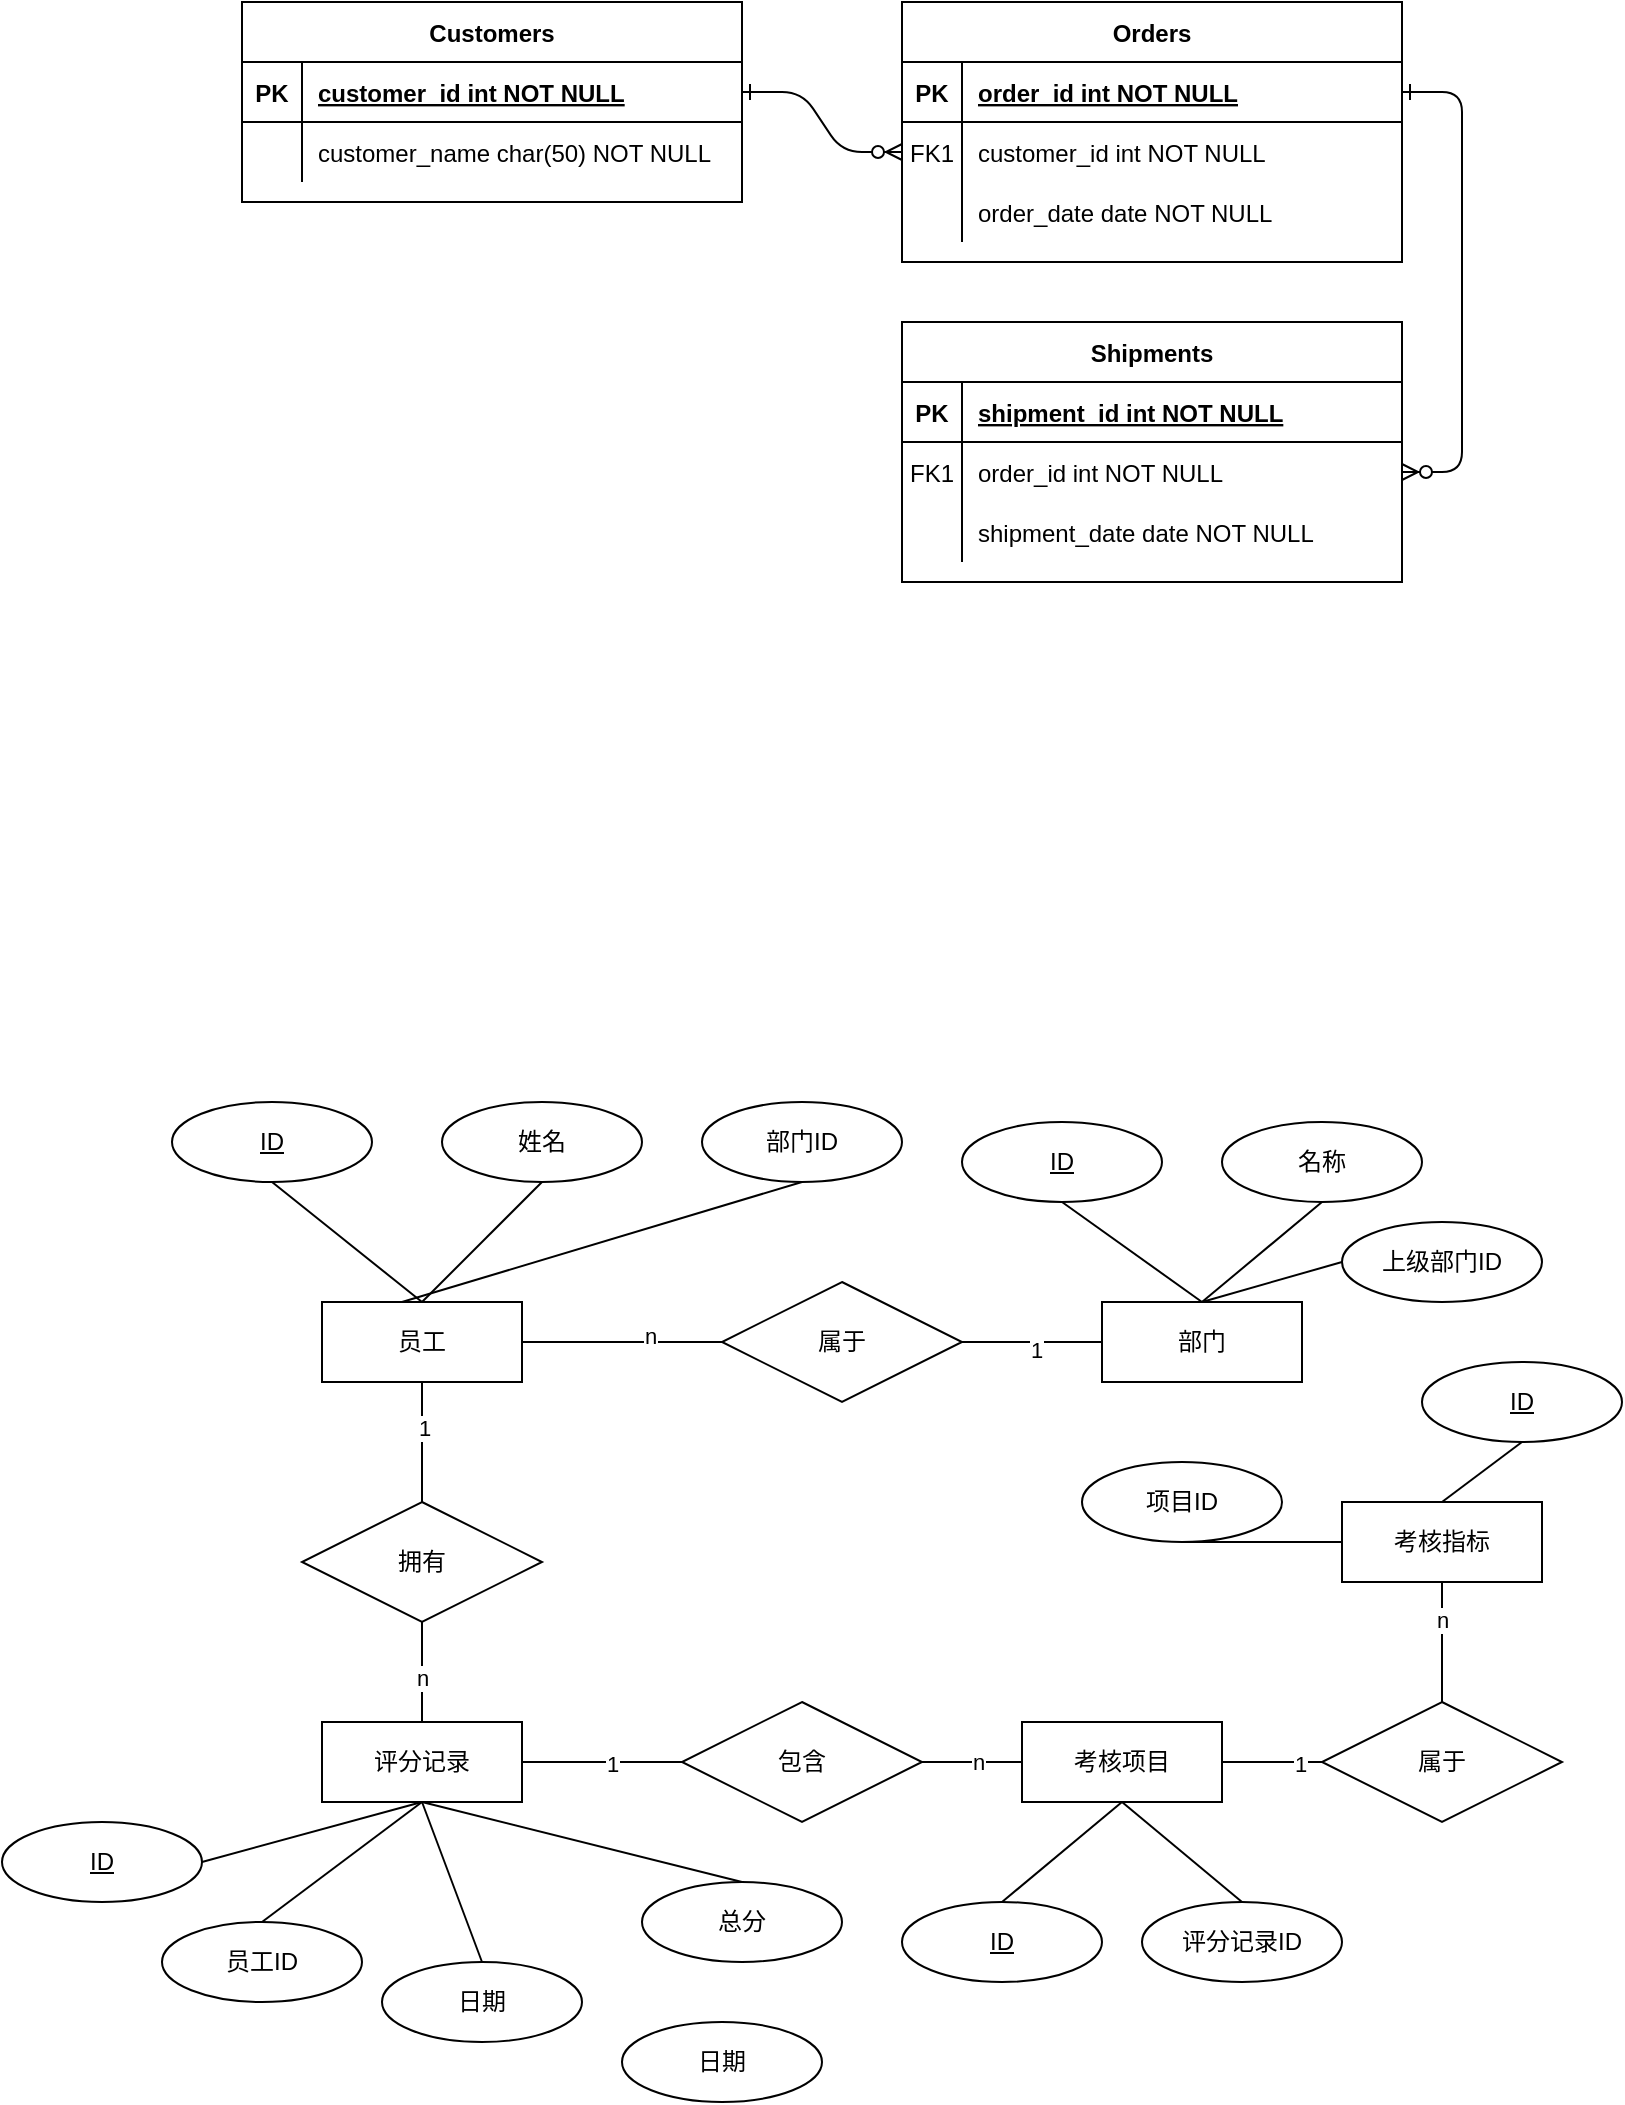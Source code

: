 <mxfile version="21.6.5" type="github">
  <diagram id="R2lEEEUBdFMjLlhIrx00" name="Page-1">
    <mxGraphModel dx="1386" dy="751" grid="1" gridSize="10" guides="1" tooltips="1" connect="1" arrows="1" fold="1" page="1" pageScale="1" pageWidth="850" pageHeight="1100" math="0" shadow="0" extFonts="Permanent Marker^https://fonts.googleapis.com/css?family=Permanent+Marker">
      <root>
        <mxCell id="0" />
        <mxCell id="1" parent="0" />
        <mxCell id="C-vyLk0tnHw3VtMMgP7b-1" value="" style="edgeStyle=entityRelationEdgeStyle;endArrow=ERzeroToMany;startArrow=ERone;endFill=1;startFill=0;" parent="1" source="C-vyLk0tnHw3VtMMgP7b-24" target="C-vyLk0tnHw3VtMMgP7b-6" edge="1">
          <mxGeometry width="100" height="100" relative="1" as="geometry">
            <mxPoint x="340" y="720" as="sourcePoint" />
            <mxPoint x="440" y="620" as="targetPoint" />
          </mxGeometry>
        </mxCell>
        <mxCell id="C-vyLk0tnHw3VtMMgP7b-12" value="" style="edgeStyle=entityRelationEdgeStyle;endArrow=ERzeroToMany;startArrow=ERone;endFill=1;startFill=0;" parent="1" source="C-vyLk0tnHw3VtMMgP7b-3" target="C-vyLk0tnHw3VtMMgP7b-17" edge="1">
          <mxGeometry width="100" height="100" relative="1" as="geometry">
            <mxPoint x="400" y="180" as="sourcePoint" />
            <mxPoint x="460" y="205" as="targetPoint" />
          </mxGeometry>
        </mxCell>
        <mxCell id="C-vyLk0tnHw3VtMMgP7b-2" value="Orders" style="shape=table;startSize=30;container=1;collapsible=1;childLayout=tableLayout;fixedRows=1;rowLines=0;fontStyle=1;align=center;resizeLast=1;" parent="1" vertex="1">
          <mxGeometry x="450" y="120" width="250" height="130" as="geometry" />
        </mxCell>
        <mxCell id="C-vyLk0tnHw3VtMMgP7b-3" value="" style="shape=partialRectangle;collapsible=0;dropTarget=0;pointerEvents=0;fillColor=none;points=[[0,0.5],[1,0.5]];portConstraint=eastwest;top=0;left=0;right=0;bottom=1;" parent="C-vyLk0tnHw3VtMMgP7b-2" vertex="1">
          <mxGeometry y="30" width="250" height="30" as="geometry" />
        </mxCell>
        <mxCell id="C-vyLk0tnHw3VtMMgP7b-4" value="PK" style="shape=partialRectangle;overflow=hidden;connectable=0;fillColor=none;top=0;left=0;bottom=0;right=0;fontStyle=1;" parent="C-vyLk0tnHw3VtMMgP7b-3" vertex="1">
          <mxGeometry width="30" height="30" as="geometry" />
        </mxCell>
        <mxCell id="C-vyLk0tnHw3VtMMgP7b-5" value="order_id int NOT NULL " style="shape=partialRectangle;overflow=hidden;connectable=0;fillColor=none;top=0;left=0;bottom=0;right=0;align=left;spacingLeft=6;fontStyle=5;" parent="C-vyLk0tnHw3VtMMgP7b-3" vertex="1">
          <mxGeometry x="30" width="220" height="30" as="geometry" />
        </mxCell>
        <mxCell id="C-vyLk0tnHw3VtMMgP7b-6" value="" style="shape=partialRectangle;collapsible=0;dropTarget=0;pointerEvents=0;fillColor=none;points=[[0,0.5],[1,0.5]];portConstraint=eastwest;top=0;left=0;right=0;bottom=0;" parent="C-vyLk0tnHw3VtMMgP7b-2" vertex="1">
          <mxGeometry y="60" width="250" height="30" as="geometry" />
        </mxCell>
        <mxCell id="C-vyLk0tnHw3VtMMgP7b-7" value="FK1" style="shape=partialRectangle;overflow=hidden;connectable=0;fillColor=none;top=0;left=0;bottom=0;right=0;" parent="C-vyLk0tnHw3VtMMgP7b-6" vertex="1">
          <mxGeometry width="30" height="30" as="geometry" />
        </mxCell>
        <mxCell id="C-vyLk0tnHw3VtMMgP7b-8" value="customer_id int NOT NULL" style="shape=partialRectangle;overflow=hidden;connectable=0;fillColor=none;top=0;left=0;bottom=0;right=0;align=left;spacingLeft=6;" parent="C-vyLk0tnHw3VtMMgP7b-6" vertex="1">
          <mxGeometry x="30" width="220" height="30" as="geometry" />
        </mxCell>
        <mxCell id="C-vyLk0tnHw3VtMMgP7b-9" value="" style="shape=partialRectangle;collapsible=0;dropTarget=0;pointerEvents=0;fillColor=none;points=[[0,0.5],[1,0.5]];portConstraint=eastwest;top=0;left=0;right=0;bottom=0;" parent="C-vyLk0tnHw3VtMMgP7b-2" vertex="1">
          <mxGeometry y="90" width="250" height="30" as="geometry" />
        </mxCell>
        <mxCell id="C-vyLk0tnHw3VtMMgP7b-10" value="" style="shape=partialRectangle;overflow=hidden;connectable=0;fillColor=none;top=0;left=0;bottom=0;right=0;" parent="C-vyLk0tnHw3VtMMgP7b-9" vertex="1">
          <mxGeometry width="30" height="30" as="geometry" />
        </mxCell>
        <mxCell id="C-vyLk0tnHw3VtMMgP7b-11" value="order_date date NOT NULL" style="shape=partialRectangle;overflow=hidden;connectable=0;fillColor=none;top=0;left=0;bottom=0;right=0;align=left;spacingLeft=6;" parent="C-vyLk0tnHw3VtMMgP7b-9" vertex="1">
          <mxGeometry x="30" width="220" height="30" as="geometry" />
        </mxCell>
        <mxCell id="C-vyLk0tnHw3VtMMgP7b-13" value="Shipments" style="shape=table;startSize=30;container=1;collapsible=1;childLayout=tableLayout;fixedRows=1;rowLines=0;fontStyle=1;align=center;resizeLast=1;" parent="1" vertex="1">
          <mxGeometry x="450" y="280" width="250" height="130" as="geometry" />
        </mxCell>
        <mxCell id="C-vyLk0tnHw3VtMMgP7b-14" value="" style="shape=partialRectangle;collapsible=0;dropTarget=0;pointerEvents=0;fillColor=none;points=[[0,0.5],[1,0.5]];portConstraint=eastwest;top=0;left=0;right=0;bottom=1;" parent="C-vyLk0tnHw3VtMMgP7b-13" vertex="1">
          <mxGeometry y="30" width="250" height="30" as="geometry" />
        </mxCell>
        <mxCell id="C-vyLk0tnHw3VtMMgP7b-15" value="PK" style="shape=partialRectangle;overflow=hidden;connectable=0;fillColor=none;top=0;left=0;bottom=0;right=0;fontStyle=1;" parent="C-vyLk0tnHw3VtMMgP7b-14" vertex="1">
          <mxGeometry width="30" height="30" as="geometry" />
        </mxCell>
        <mxCell id="C-vyLk0tnHw3VtMMgP7b-16" value="shipment_id int NOT NULL " style="shape=partialRectangle;overflow=hidden;connectable=0;fillColor=none;top=0;left=0;bottom=0;right=0;align=left;spacingLeft=6;fontStyle=5;" parent="C-vyLk0tnHw3VtMMgP7b-14" vertex="1">
          <mxGeometry x="30" width="220" height="30" as="geometry" />
        </mxCell>
        <mxCell id="C-vyLk0tnHw3VtMMgP7b-17" value="" style="shape=partialRectangle;collapsible=0;dropTarget=0;pointerEvents=0;fillColor=none;points=[[0,0.5],[1,0.5]];portConstraint=eastwest;top=0;left=0;right=0;bottom=0;" parent="C-vyLk0tnHw3VtMMgP7b-13" vertex="1">
          <mxGeometry y="60" width="250" height="30" as="geometry" />
        </mxCell>
        <mxCell id="C-vyLk0tnHw3VtMMgP7b-18" value="FK1" style="shape=partialRectangle;overflow=hidden;connectable=0;fillColor=none;top=0;left=0;bottom=0;right=0;" parent="C-vyLk0tnHw3VtMMgP7b-17" vertex="1">
          <mxGeometry width="30" height="30" as="geometry" />
        </mxCell>
        <mxCell id="C-vyLk0tnHw3VtMMgP7b-19" value="order_id int NOT NULL" style="shape=partialRectangle;overflow=hidden;connectable=0;fillColor=none;top=0;left=0;bottom=0;right=0;align=left;spacingLeft=6;" parent="C-vyLk0tnHw3VtMMgP7b-17" vertex="1">
          <mxGeometry x="30" width="220" height="30" as="geometry" />
        </mxCell>
        <mxCell id="C-vyLk0tnHw3VtMMgP7b-20" value="" style="shape=partialRectangle;collapsible=0;dropTarget=0;pointerEvents=0;fillColor=none;points=[[0,0.5],[1,0.5]];portConstraint=eastwest;top=0;left=0;right=0;bottom=0;" parent="C-vyLk0tnHw3VtMMgP7b-13" vertex="1">
          <mxGeometry y="90" width="250" height="30" as="geometry" />
        </mxCell>
        <mxCell id="C-vyLk0tnHw3VtMMgP7b-21" value="" style="shape=partialRectangle;overflow=hidden;connectable=0;fillColor=none;top=0;left=0;bottom=0;right=0;" parent="C-vyLk0tnHw3VtMMgP7b-20" vertex="1">
          <mxGeometry width="30" height="30" as="geometry" />
        </mxCell>
        <mxCell id="C-vyLk0tnHw3VtMMgP7b-22" value="shipment_date date NOT NULL" style="shape=partialRectangle;overflow=hidden;connectable=0;fillColor=none;top=0;left=0;bottom=0;right=0;align=left;spacingLeft=6;" parent="C-vyLk0tnHw3VtMMgP7b-20" vertex="1">
          <mxGeometry x="30" width="220" height="30" as="geometry" />
        </mxCell>
        <mxCell id="C-vyLk0tnHw3VtMMgP7b-23" value="Customers" style="shape=table;startSize=30;container=1;collapsible=1;childLayout=tableLayout;fixedRows=1;rowLines=0;fontStyle=1;align=center;resizeLast=1;" parent="1" vertex="1">
          <mxGeometry x="120" y="120" width="250" height="100" as="geometry" />
        </mxCell>
        <mxCell id="C-vyLk0tnHw3VtMMgP7b-24" value="" style="shape=partialRectangle;collapsible=0;dropTarget=0;pointerEvents=0;fillColor=none;points=[[0,0.5],[1,0.5]];portConstraint=eastwest;top=0;left=0;right=0;bottom=1;" parent="C-vyLk0tnHw3VtMMgP7b-23" vertex="1">
          <mxGeometry y="30" width="250" height="30" as="geometry" />
        </mxCell>
        <mxCell id="C-vyLk0tnHw3VtMMgP7b-25" value="PK" style="shape=partialRectangle;overflow=hidden;connectable=0;fillColor=none;top=0;left=0;bottom=0;right=0;fontStyle=1;" parent="C-vyLk0tnHw3VtMMgP7b-24" vertex="1">
          <mxGeometry width="30" height="30" as="geometry" />
        </mxCell>
        <mxCell id="C-vyLk0tnHw3VtMMgP7b-26" value="customer_id int NOT NULL " style="shape=partialRectangle;overflow=hidden;connectable=0;fillColor=none;top=0;left=0;bottom=0;right=0;align=left;spacingLeft=6;fontStyle=5;" parent="C-vyLk0tnHw3VtMMgP7b-24" vertex="1">
          <mxGeometry x="30" width="220" height="30" as="geometry" />
        </mxCell>
        <mxCell id="C-vyLk0tnHw3VtMMgP7b-27" value="" style="shape=partialRectangle;collapsible=0;dropTarget=0;pointerEvents=0;fillColor=none;points=[[0,0.5],[1,0.5]];portConstraint=eastwest;top=0;left=0;right=0;bottom=0;" parent="C-vyLk0tnHw3VtMMgP7b-23" vertex="1">
          <mxGeometry y="60" width="250" height="30" as="geometry" />
        </mxCell>
        <mxCell id="C-vyLk0tnHw3VtMMgP7b-28" value="" style="shape=partialRectangle;overflow=hidden;connectable=0;fillColor=none;top=0;left=0;bottom=0;right=0;" parent="C-vyLk0tnHw3VtMMgP7b-27" vertex="1">
          <mxGeometry width="30" height="30" as="geometry" />
        </mxCell>
        <mxCell id="C-vyLk0tnHw3VtMMgP7b-29" value="customer_name char(50) NOT NULL" style="shape=partialRectangle;overflow=hidden;connectable=0;fillColor=none;top=0;left=0;bottom=0;right=0;align=left;spacingLeft=6;" parent="C-vyLk0tnHw3VtMMgP7b-27" vertex="1">
          <mxGeometry x="30" width="220" height="30" as="geometry" />
        </mxCell>
        <mxCell id="ZJm219eMemJrf7adcvAz-1" value="姓名" style="ellipse;whiteSpace=wrap;html=1;align=center;" vertex="1" parent="1">
          <mxGeometry x="220" y="670" width="100" height="40" as="geometry" />
        </mxCell>
        <mxCell id="ZJm219eMemJrf7adcvAz-2" value="ID" style="ellipse;whiteSpace=wrap;html=1;align=center;fontStyle=4;" vertex="1" parent="1">
          <mxGeometry x="85" y="670" width="100" height="40" as="geometry" />
        </mxCell>
        <mxCell id="ZJm219eMemJrf7adcvAz-21" style="edgeStyle=orthogonalEdgeStyle;rounded=0;orthogonalLoop=1;jettySize=auto;html=1;exitX=1;exitY=0.5;exitDx=0;exitDy=0;entryX=0;entryY=0.5;entryDx=0;entryDy=0;endArrow=none;endFill=0;" edge="1" parent="1" source="ZJm219eMemJrf7adcvAz-3" target="ZJm219eMemJrf7adcvAz-4">
          <mxGeometry relative="1" as="geometry" />
        </mxCell>
        <mxCell id="ZJm219eMemJrf7adcvAz-50" value="n" style="edgeLabel;html=1;align=center;verticalAlign=middle;resizable=0;points=[];" vertex="1" connectable="0" parent="ZJm219eMemJrf7adcvAz-21">
          <mxGeometry x="0.28" y="3" relative="1" as="geometry">
            <mxPoint as="offset" />
          </mxGeometry>
        </mxCell>
        <mxCell id="ZJm219eMemJrf7adcvAz-36" style="edgeStyle=orthogonalEdgeStyle;rounded=0;orthogonalLoop=1;jettySize=auto;html=1;exitX=0.5;exitY=1;exitDx=0;exitDy=0;endArrow=none;endFill=0;" edge="1" parent="1" source="ZJm219eMemJrf7adcvAz-3" target="ZJm219eMemJrf7adcvAz-35">
          <mxGeometry relative="1" as="geometry" />
        </mxCell>
        <mxCell id="ZJm219eMemJrf7adcvAz-49" value="1" style="edgeLabel;html=1;align=center;verticalAlign=middle;resizable=0;points=[];" vertex="1" connectable="0" parent="ZJm219eMemJrf7adcvAz-36">
          <mxGeometry x="-0.233" y="1" relative="1" as="geometry">
            <mxPoint as="offset" />
          </mxGeometry>
        </mxCell>
        <mxCell id="ZJm219eMemJrf7adcvAz-3" value="员工" style="whiteSpace=wrap;html=1;align=center;" vertex="1" parent="1">
          <mxGeometry x="160" y="770" width="100" height="40" as="geometry" />
        </mxCell>
        <mxCell id="ZJm219eMemJrf7adcvAz-22" style="edgeStyle=orthogonalEdgeStyle;rounded=0;orthogonalLoop=1;jettySize=auto;html=1;exitX=1;exitY=0.5;exitDx=0;exitDy=0;entryX=0;entryY=0.5;entryDx=0;entryDy=0;endArrow=none;endFill=0;" edge="1" parent="1" source="ZJm219eMemJrf7adcvAz-4" target="ZJm219eMemJrf7adcvAz-5">
          <mxGeometry relative="1" as="geometry" />
        </mxCell>
        <mxCell id="ZJm219eMemJrf7adcvAz-51" value="1" style="edgeLabel;html=1;align=center;verticalAlign=middle;resizable=0;points=[];" vertex="1" connectable="0" parent="ZJm219eMemJrf7adcvAz-22">
          <mxGeometry x="0.057" y="-4" relative="1" as="geometry">
            <mxPoint as="offset" />
          </mxGeometry>
        </mxCell>
        <mxCell id="ZJm219eMemJrf7adcvAz-4" value="属于" style="shape=rhombus;perimeter=rhombusPerimeter;whiteSpace=wrap;html=1;align=center;" vertex="1" parent="1">
          <mxGeometry x="360" y="760" width="120" height="60" as="geometry" />
        </mxCell>
        <mxCell id="ZJm219eMemJrf7adcvAz-5" value="部门" style="whiteSpace=wrap;html=1;align=center;" vertex="1" parent="1">
          <mxGeometry x="550" y="770" width="100" height="40" as="geometry" />
        </mxCell>
        <mxCell id="ZJm219eMemJrf7adcvAz-38" style="edgeStyle=orthogonalEdgeStyle;rounded=0;orthogonalLoop=1;jettySize=auto;html=1;exitX=1;exitY=0.5;exitDx=0;exitDy=0;entryX=0;entryY=0.5;entryDx=0;entryDy=0;endArrow=none;endFill=0;" edge="1" parent="1" source="ZJm219eMemJrf7adcvAz-6" target="ZJm219eMemJrf7adcvAz-39">
          <mxGeometry relative="1" as="geometry" />
        </mxCell>
        <mxCell id="ZJm219eMemJrf7adcvAz-46" value="1" style="edgeLabel;html=1;align=center;verticalAlign=middle;resizable=0;points=[];" vertex="1" connectable="0" parent="ZJm219eMemJrf7adcvAz-38">
          <mxGeometry x="0.125" y="-1" relative="1" as="geometry">
            <mxPoint as="offset" />
          </mxGeometry>
        </mxCell>
        <mxCell id="ZJm219eMemJrf7adcvAz-6" value="评分记录" style="whiteSpace=wrap;html=1;align=center;" vertex="1" parent="1">
          <mxGeometry x="160" y="980" width="100" height="40" as="geometry" />
        </mxCell>
        <mxCell id="ZJm219eMemJrf7adcvAz-55" style="rounded=0;orthogonalLoop=1;jettySize=auto;html=1;exitX=0.5;exitY=0;exitDx=0;exitDy=0;entryX=0.5;entryY=1;entryDx=0;entryDy=0;endArrow=none;endFill=0;" edge="1" parent="1" source="ZJm219eMemJrf7adcvAz-7" target="ZJm219eMemJrf7adcvAz-44">
          <mxGeometry relative="1" as="geometry" />
        </mxCell>
        <mxCell id="ZJm219eMemJrf7adcvAz-59" style="rounded=0;orthogonalLoop=1;jettySize=auto;html=1;exitX=0;exitY=0.5;exitDx=0;exitDy=0;entryX=0.5;entryY=1;entryDx=0;entryDy=0;endArrow=none;endFill=0;" edge="1" parent="1" source="ZJm219eMemJrf7adcvAz-7" target="ZJm219eMemJrf7adcvAz-56">
          <mxGeometry relative="1" as="geometry" />
        </mxCell>
        <mxCell id="ZJm219eMemJrf7adcvAz-7" value="考核指标" style="whiteSpace=wrap;html=1;align=center;" vertex="1" parent="1">
          <mxGeometry x="670" y="870" width="100" height="40" as="geometry" />
        </mxCell>
        <mxCell id="ZJm219eMemJrf7adcvAz-8" value="ID" style="ellipse;whiteSpace=wrap;html=1;align=center;fontStyle=4;" vertex="1" parent="1">
          <mxGeometry x="480" y="680" width="100" height="40" as="geometry" />
        </mxCell>
        <mxCell id="ZJm219eMemJrf7adcvAz-9" value="ID" style="ellipse;whiteSpace=wrap;html=1;align=center;fontStyle=4;" vertex="1" parent="1">
          <mxGeometry y="1030" width="100" height="40" as="geometry" />
        </mxCell>
        <mxCell id="ZJm219eMemJrf7adcvAz-11" value="" style="endArrow=none;html=1;rounded=0;entryX=0.5;entryY=1;entryDx=0;entryDy=0;exitX=0.5;exitY=0;exitDx=0;exitDy=0;" edge="1" parent="1" source="ZJm219eMemJrf7adcvAz-3" target="ZJm219eMemJrf7adcvAz-1">
          <mxGeometry relative="1" as="geometry">
            <mxPoint x="340" y="850" as="sourcePoint" />
            <mxPoint x="500" y="850" as="targetPoint" />
          </mxGeometry>
        </mxCell>
        <mxCell id="ZJm219eMemJrf7adcvAz-12" value="" style="endArrow=none;html=1;rounded=0;exitX=0.5;exitY=1;exitDx=0;exitDy=0;entryX=0.5;entryY=0;entryDx=0;entryDy=0;" edge="1" parent="1" source="ZJm219eMemJrf7adcvAz-2" target="ZJm219eMemJrf7adcvAz-3">
          <mxGeometry relative="1" as="geometry">
            <mxPoint x="340" y="850" as="sourcePoint" />
            <mxPoint x="500" y="850" as="targetPoint" />
          </mxGeometry>
        </mxCell>
        <mxCell id="ZJm219eMemJrf7adcvAz-13" value="部门ID" style="ellipse;whiteSpace=wrap;html=1;align=center;" vertex="1" parent="1">
          <mxGeometry x="350" y="670" width="100" height="40" as="geometry" />
        </mxCell>
        <mxCell id="ZJm219eMemJrf7adcvAz-15" value="" style="endArrow=none;html=1;rounded=0;entryX=0.5;entryY=0;entryDx=0;entryDy=0;exitX=0.5;exitY=1;exitDx=0;exitDy=0;" edge="1" parent="1" source="ZJm219eMemJrf7adcvAz-6" target="ZJm219eMemJrf7adcvAz-29">
          <mxGeometry relative="1" as="geometry">
            <mxPoint x="360" y="960" as="sourcePoint" />
            <mxPoint x="520" y="960" as="targetPoint" />
          </mxGeometry>
        </mxCell>
        <mxCell id="ZJm219eMemJrf7adcvAz-16" value="" style="endArrow=none;html=1;rounded=0;entryX=1;entryY=0.5;entryDx=0;entryDy=0;exitX=0.5;exitY=1;exitDx=0;exitDy=0;" edge="1" parent="1" source="ZJm219eMemJrf7adcvAz-6" target="ZJm219eMemJrf7adcvAz-9">
          <mxGeometry relative="1" as="geometry">
            <mxPoint x="360" y="960" as="sourcePoint" />
            <mxPoint x="520" y="960" as="targetPoint" />
          </mxGeometry>
        </mxCell>
        <mxCell id="ZJm219eMemJrf7adcvAz-17" value="" style="endArrow=none;html=1;rounded=0;entryX=0;entryY=0.5;entryDx=0;entryDy=0;exitX=0.5;exitY=0;exitDx=0;exitDy=0;" edge="1" parent="1" source="ZJm219eMemJrf7adcvAz-5" target="ZJm219eMemJrf7adcvAz-26">
          <mxGeometry relative="1" as="geometry">
            <mxPoint x="340" y="850" as="sourcePoint" />
            <mxPoint x="500" y="850" as="targetPoint" />
          </mxGeometry>
        </mxCell>
        <mxCell id="ZJm219eMemJrf7adcvAz-18" value="" style="endArrow=none;html=1;rounded=0;entryX=0.5;entryY=1;entryDx=0;entryDy=0;exitX=0.5;exitY=0;exitDx=0;exitDy=0;" edge="1" parent="1" source="ZJm219eMemJrf7adcvAz-5" target="ZJm219eMemJrf7adcvAz-24">
          <mxGeometry relative="1" as="geometry">
            <mxPoint x="340" y="850" as="sourcePoint" />
            <mxPoint x="500" y="850" as="targetPoint" />
          </mxGeometry>
        </mxCell>
        <mxCell id="ZJm219eMemJrf7adcvAz-19" value="" style="endArrow=none;html=1;rounded=0;entryX=0.5;entryY=1;entryDx=0;entryDy=0;exitX=0.5;exitY=0;exitDx=0;exitDy=0;" edge="1" parent="1" source="ZJm219eMemJrf7adcvAz-5" target="ZJm219eMemJrf7adcvAz-8">
          <mxGeometry relative="1" as="geometry">
            <mxPoint x="340" y="850" as="sourcePoint" />
            <mxPoint x="500" y="850" as="targetPoint" />
          </mxGeometry>
        </mxCell>
        <mxCell id="ZJm219eMemJrf7adcvAz-20" value="" style="endArrow=none;html=1;rounded=0;entryX=0.5;entryY=1;entryDx=0;entryDy=0;exitX=0.4;exitY=0;exitDx=0;exitDy=0;exitPerimeter=0;" edge="1" parent="1" source="ZJm219eMemJrf7adcvAz-3" target="ZJm219eMemJrf7adcvAz-13">
          <mxGeometry relative="1" as="geometry">
            <mxPoint x="340" y="850" as="sourcePoint" />
            <mxPoint x="500" y="850" as="targetPoint" />
          </mxGeometry>
        </mxCell>
        <mxCell id="ZJm219eMemJrf7adcvAz-24" value="名称" style="ellipse;whiteSpace=wrap;html=1;align=center;" vertex="1" parent="1">
          <mxGeometry x="610" y="680" width="100" height="40" as="geometry" />
        </mxCell>
        <mxCell id="ZJm219eMemJrf7adcvAz-26" value="上级部门ID" style="ellipse;whiteSpace=wrap;html=1;align=center;" vertex="1" parent="1">
          <mxGeometry x="670" y="730" width="100" height="40" as="geometry" />
        </mxCell>
        <mxCell id="ZJm219eMemJrf7adcvAz-42" style="edgeStyle=orthogonalEdgeStyle;rounded=0;orthogonalLoop=1;jettySize=auto;html=1;exitX=1;exitY=0.5;exitDx=0;exitDy=0;entryX=0;entryY=0.5;entryDx=0;entryDy=0;endArrow=none;endFill=0;" edge="1" parent="1" source="ZJm219eMemJrf7adcvAz-27" target="ZJm219eMemJrf7adcvAz-41">
          <mxGeometry relative="1" as="geometry" />
        </mxCell>
        <mxCell id="ZJm219eMemJrf7adcvAz-52" value="1" style="edgeLabel;html=1;align=center;verticalAlign=middle;resizable=0;points=[];" vertex="1" connectable="0" parent="ZJm219eMemJrf7adcvAz-42">
          <mxGeometry x="0.56" y="-1" relative="1" as="geometry">
            <mxPoint as="offset" />
          </mxGeometry>
        </mxCell>
        <mxCell id="ZJm219eMemJrf7adcvAz-54" style="rounded=0;orthogonalLoop=1;jettySize=auto;html=1;exitX=0.5;exitY=1;exitDx=0;exitDy=0;entryX=0.5;entryY=0;entryDx=0;entryDy=0;endArrow=none;endFill=0;" edge="1" parent="1" source="ZJm219eMemJrf7adcvAz-27" target="ZJm219eMemJrf7adcvAz-28">
          <mxGeometry relative="1" as="geometry" />
        </mxCell>
        <mxCell id="ZJm219eMemJrf7adcvAz-58" style="rounded=0;orthogonalLoop=1;jettySize=auto;html=1;exitX=0.5;exitY=1;exitDx=0;exitDy=0;entryX=0.5;entryY=0;entryDx=0;entryDy=0;endArrow=none;endFill=0;" edge="1" parent="1" source="ZJm219eMemJrf7adcvAz-27" target="ZJm219eMemJrf7adcvAz-57">
          <mxGeometry relative="1" as="geometry" />
        </mxCell>
        <mxCell id="ZJm219eMemJrf7adcvAz-27" value="考核项目" style="whiteSpace=wrap;html=1;align=center;" vertex="1" parent="1">
          <mxGeometry x="510" y="980" width="100" height="40" as="geometry" />
        </mxCell>
        <mxCell id="ZJm219eMemJrf7adcvAz-28" value="ID" style="ellipse;whiteSpace=wrap;html=1;align=center;fontStyle=4;" vertex="1" parent="1">
          <mxGeometry x="450" y="1070" width="100" height="40" as="geometry" />
        </mxCell>
        <mxCell id="ZJm219eMemJrf7adcvAz-29" value="员工ID" style="ellipse;whiteSpace=wrap;html=1;align=center;" vertex="1" parent="1">
          <mxGeometry x="80" y="1080" width="100" height="40" as="geometry" />
        </mxCell>
        <mxCell id="ZJm219eMemJrf7adcvAz-32" style="rounded=0;orthogonalLoop=1;jettySize=auto;html=1;exitX=0.5;exitY=0;exitDx=0;exitDy=0;entryX=0.5;entryY=1;entryDx=0;entryDy=0;endArrow=none;endFill=0;" edge="1" parent="1" source="ZJm219eMemJrf7adcvAz-30" target="ZJm219eMemJrf7adcvAz-6">
          <mxGeometry relative="1" as="geometry">
            <mxPoint x="220" y="1030" as="targetPoint" />
          </mxGeometry>
        </mxCell>
        <mxCell id="ZJm219eMemJrf7adcvAz-30" value="日期" style="ellipse;whiteSpace=wrap;html=1;align=center;" vertex="1" parent="1">
          <mxGeometry x="190" y="1100" width="100" height="40" as="geometry" />
        </mxCell>
        <mxCell id="ZJm219eMemJrf7adcvAz-33" style="rounded=0;orthogonalLoop=1;jettySize=auto;html=1;exitX=0.5;exitY=0;exitDx=0;exitDy=0;entryX=0.5;entryY=1;entryDx=0;entryDy=0;endArrow=none;endFill=0;" edge="1" parent="1" source="ZJm219eMemJrf7adcvAz-31" target="ZJm219eMemJrf7adcvAz-6">
          <mxGeometry relative="1" as="geometry">
            <mxPoint x="220" y="1030" as="targetPoint" />
          </mxGeometry>
        </mxCell>
        <mxCell id="ZJm219eMemJrf7adcvAz-31" value="总分" style="ellipse;whiteSpace=wrap;html=1;align=center;" vertex="1" parent="1">
          <mxGeometry x="320" y="1060" width="100" height="40" as="geometry" />
        </mxCell>
        <mxCell id="ZJm219eMemJrf7adcvAz-37" style="edgeStyle=orthogonalEdgeStyle;rounded=0;orthogonalLoop=1;jettySize=auto;html=1;exitX=0.5;exitY=1;exitDx=0;exitDy=0;entryX=0.5;entryY=0;entryDx=0;entryDy=0;endArrow=none;endFill=0;" edge="1" parent="1" source="ZJm219eMemJrf7adcvAz-35" target="ZJm219eMemJrf7adcvAz-6">
          <mxGeometry relative="1" as="geometry" />
        </mxCell>
        <mxCell id="ZJm219eMemJrf7adcvAz-48" value="n" style="edgeLabel;html=1;align=center;verticalAlign=middle;resizable=0;points=[];" vertex="1" connectable="0" parent="ZJm219eMemJrf7adcvAz-37">
          <mxGeometry x="0.12" relative="1" as="geometry">
            <mxPoint as="offset" />
          </mxGeometry>
        </mxCell>
        <mxCell id="ZJm219eMemJrf7adcvAz-35" value="拥有" style="shape=rhombus;perimeter=rhombusPerimeter;whiteSpace=wrap;html=1;align=center;" vertex="1" parent="1">
          <mxGeometry x="150" y="870" width="120" height="60" as="geometry" />
        </mxCell>
        <mxCell id="ZJm219eMemJrf7adcvAz-40" style="edgeStyle=orthogonalEdgeStyle;rounded=0;orthogonalLoop=1;jettySize=auto;html=1;exitX=1;exitY=0.5;exitDx=0;exitDy=0;entryX=0;entryY=0.5;entryDx=0;entryDy=0;endArrow=none;endFill=0;" edge="1" parent="1" source="ZJm219eMemJrf7adcvAz-39" target="ZJm219eMemJrf7adcvAz-27">
          <mxGeometry relative="1" as="geometry" />
        </mxCell>
        <mxCell id="ZJm219eMemJrf7adcvAz-47" value="n" style="edgeLabel;html=1;align=center;verticalAlign=middle;resizable=0;points=[];" vertex="1" connectable="0" parent="ZJm219eMemJrf7adcvAz-40">
          <mxGeometry x="0.12" relative="1" as="geometry">
            <mxPoint as="offset" />
          </mxGeometry>
        </mxCell>
        <mxCell id="ZJm219eMemJrf7adcvAz-39" value="包含" style="shape=rhombus;perimeter=rhombusPerimeter;whiteSpace=wrap;html=1;align=center;" vertex="1" parent="1">
          <mxGeometry x="340" y="970" width="120" height="60" as="geometry" />
        </mxCell>
        <mxCell id="ZJm219eMemJrf7adcvAz-43" style="edgeStyle=orthogonalEdgeStyle;rounded=0;orthogonalLoop=1;jettySize=auto;html=1;exitX=0.5;exitY=0;exitDx=0;exitDy=0;entryX=0.5;entryY=1;entryDx=0;entryDy=0;endArrow=none;endFill=0;" edge="1" parent="1" source="ZJm219eMemJrf7adcvAz-41" target="ZJm219eMemJrf7adcvAz-7">
          <mxGeometry relative="1" as="geometry" />
        </mxCell>
        <mxCell id="ZJm219eMemJrf7adcvAz-53" value="n" style="edgeLabel;html=1;align=center;verticalAlign=middle;resizable=0;points=[];" vertex="1" connectable="0" parent="ZJm219eMemJrf7adcvAz-43">
          <mxGeometry x="0.367" relative="1" as="geometry">
            <mxPoint as="offset" />
          </mxGeometry>
        </mxCell>
        <mxCell id="ZJm219eMemJrf7adcvAz-41" value="属于" style="shape=rhombus;perimeter=rhombusPerimeter;whiteSpace=wrap;html=1;align=center;" vertex="1" parent="1">
          <mxGeometry x="660" y="970" width="120" height="60" as="geometry" />
        </mxCell>
        <mxCell id="ZJm219eMemJrf7adcvAz-44" value="ID" style="ellipse;whiteSpace=wrap;html=1;align=center;fontStyle=4;" vertex="1" parent="1">
          <mxGeometry x="710" y="800" width="100" height="40" as="geometry" />
        </mxCell>
        <mxCell id="ZJm219eMemJrf7adcvAz-45" value="日期" style="ellipse;whiteSpace=wrap;html=1;align=center;" vertex="1" parent="1">
          <mxGeometry x="310" y="1130" width="100" height="40" as="geometry" />
        </mxCell>
        <mxCell id="ZJm219eMemJrf7adcvAz-56" value="项目ID" style="ellipse;whiteSpace=wrap;html=1;align=center;" vertex="1" parent="1">
          <mxGeometry x="540" y="850" width="100" height="40" as="geometry" />
        </mxCell>
        <mxCell id="ZJm219eMemJrf7adcvAz-57" value="评分记录ID" style="ellipse;whiteSpace=wrap;html=1;align=center;" vertex="1" parent="1">
          <mxGeometry x="570" y="1070" width="100" height="40" as="geometry" />
        </mxCell>
      </root>
    </mxGraphModel>
  </diagram>
</mxfile>
